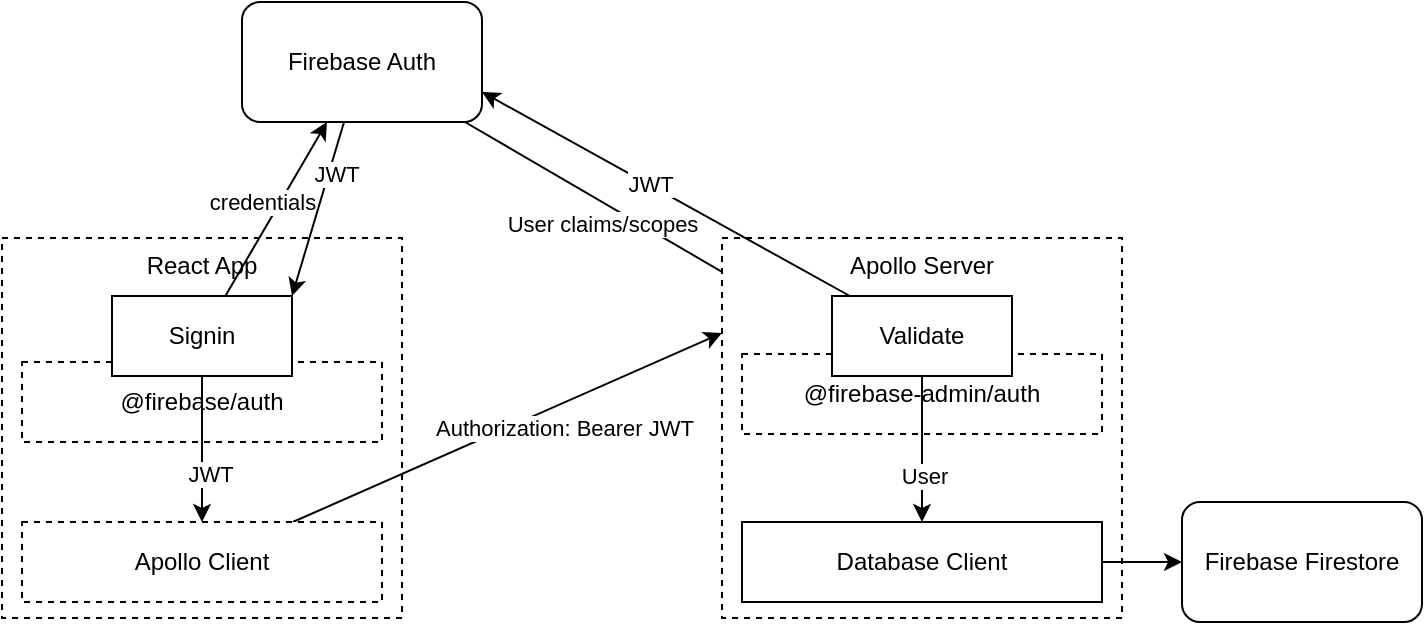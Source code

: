 <mxfile version="20.6.0" type="device"><diagram id="Q38ovf3YplTiVH_JK5f7" name="Page-1"><mxGraphModel dx="1234" dy="697" grid="1" gridSize="10" guides="1" tooltips="1" connect="1" arrows="1" fold="1" page="1" pageScale="1" pageWidth="850" pageHeight="1100" math="0" shadow="0"><root><mxCell id="0"/><mxCell id="1" parent="0"/><mxCell id="FysyP1p5V3M3zGMCoLEX-21" style="edgeStyle=none;rounded=0;orthogonalLoop=1;jettySize=auto;html=1;entryX=0;entryY=0.5;entryDx=0;entryDy=0;" edge="1" parent="1" source="FysyP1p5V3M3zGMCoLEX-1" target="FysyP1p5V3M3zGMCoLEX-16"><mxGeometry relative="1" as="geometry"/></mxCell><mxCell id="FysyP1p5V3M3zGMCoLEX-22" value="User claims/scopes" style="edgeLabel;html=1;align=center;verticalAlign=middle;resizable=0;points=[];" vertex="1" connectable="0" parent="FysyP1p5V3M3zGMCoLEX-21"><mxGeometry x="-0.309" y="2" relative="1" as="geometry"><mxPoint x="4" y="15" as="offset"/></mxGeometry></mxCell><mxCell id="FysyP1p5V3M3zGMCoLEX-1" value="Firebase Auth" style="rounded=1;whiteSpace=wrap;html=1;" vertex="1" parent="1"><mxGeometry x="200" y="120" width="120" height="60" as="geometry"/></mxCell><mxCell id="FysyP1p5V3M3zGMCoLEX-3" value="Firebase Firestore" style="rounded=1;whiteSpace=wrap;html=1;" vertex="1" parent="1"><mxGeometry x="670" y="370" width="120" height="60" as="geometry"/></mxCell><mxCell id="FysyP1p5V3M3zGMCoLEX-5" value="React App" style="rounded=0;whiteSpace=wrap;html=1;dashed=1;verticalAlign=top;" vertex="1" parent="1"><mxGeometry x="80" y="238" width="200" height="190" as="geometry"/></mxCell><mxCell id="FysyP1p5V3M3zGMCoLEX-6" value="Apollo Server" style="rounded=0;whiteSpace=wrap;html=1;dashed=1;verticalAlign=top;" vertex="1" parent="1"><mxGeometry x="440" y="238" width="200" height="190" as="geometry"/></mxCell><mxCell id="FysyP1p5V3M3zGMCoLEX-8" style="rounded=0;orthogonalLoop=1;jettySize=auto;html=1;entryX=0;entryY=0.25;entryDx=0;entryDy=0;" edge="1" parent="1" source="FysyP1p5V3M3zGMCoLEX-7" target="FysyP1p5V3M3zGMCoLEX-6"><mxGeometry relative="1" as="geometry"/></mxCell><mxCell id="FysyP1p5V3M3zGMCoLEX-9" value="Authorization: Bearer JWT" style="edgeLabel;html=1;align=center;verticalAlign=middle;resizable=0;points=[];" vertex="1" connectable="0" parent="FysyP1p5V3M3zGMCoLEX-8"><mxGeometry x="-0.143" relative="1" as="geometry"><mxPoint x="43" y="-7" as="offset"/></mxGeometry></mxCell><mxCell id="FysyP1p5V3M3zGMCoLEX-7" value="Apollo Client" style="rounded=0;whiteSpace=wrap;html=1;dashed=1;" vertex="1" parent="1"><mxGeometry x="90" y="380" width="180" height="40" as="geometry"/></mxCell><mxCell id="FysyP1p5V3M3zGMCoLEX-10" value="@firebase/auth" style="rounded=0;whiteSpace=wrap;html=1;dashed=1;" vertex="1" parent="1"><mxGeometry x="90" y="300" width="180" height="40" as="geometry"/></mxCell><mxCell id="FysyP1p5V3M3zGMCoLEX-13" style="rounded=0;orthogonalLoop=1;jettySize=auto;html=1;" edge="1" parent="1" source="FysyP1p5V3M3zGMCoLEX-12" target="FysyP1p5V3M3zGMCoLEX-1"><mxGeometry relative="1" as="geometry"/></mxCell><mxCell id="FysyP1p5V3M3zGMCoLEX-19" value="credentials" style="edgeLabel;html=1;align=center;verticalAlign=middle;resizable=0;points=[];" vertex="1" connectable="0" parent="FysyP1p5V3M3zGMCoLEX-13"><mxGeometry x="0.161" y="-1" relative="1" as="geometry"><mxPoint x="-12" y="3" as="offset"/></mxGeometry></mxCell><mxCell id="FysyP1p5V3M3zGMCoLEX-25" style="edgeStyle=none;rounded=0;orthogonalLoop=1;jettySize=auto;html=1;" edge="1" parent="1" source="FysyP1p5V3M3zGMCoLEX-12" target="FysyP1p5V3M3zGMCoLEX-7"><mxGeometry relative="1" as="geometry"/></mxCell><mxCell id="FysyP1p5V3M3zGMCoLEX-29" value="JWT" style="edgeLabel;html=1;align=center;verticalAlign=middle;resizable=0;points=[];" vertex="1" connectable="0" parent="FysyP1p5V3M3zGMCoLEX-25"><mxGeometry x="0.343" y="4" relative="1" as="geometry"><mxPoint as="offset"/></mxGeometry></mxCell><mxCell id="FysyP1p5V3M3zGMCoLEX-12" value="Signin" style="rounded=0;whiteSpace=wrap;html=1;" vertex="1" parent="1"><mxGeometry x="135" y="267" width="90" height="40" as="geometry"/></mxCell><mxCell id="FysyP1p5V3M3zGMCoLEX-14" style="edgeStyle=none;rounded=0;orthogonalLoop=1;jettySize=auto;html=1;entryX=1;entryY=0;entryDx=0;entryDy=0;" edge="1" parent="1" source="FysyP1p5V3M3zGMCoLEX-1" target="FysyP1p5V3M3zGMCoLEX-12"><mxGeometry relative="1" as="geometry"/></mxCell><mxCell id="FysyP1p5V3M3zGMCoLEX-15" value="JWT" style="edgeLabel;html=1;align=center;verticalAlign=middle;resizable=0;points=[];" vertex="1" connectable="0" parent="FysyP1p5V3M3zGMCoLEX-14"><mxGeometry x="-0.42" y="3" relative="1" as="geometry"><mxPoint as="offset"/></mxGeometry></mxCell><mxCell id="FysyP1p5V3M3zGMCoLEX-17" value="@firebase-admin/auth" style="rounded=0;whiteSpace=wrap;html=1;dashed=1;" vertex="1" parent="1"><mxGeometry x="450" y="296" width="180" height="40" as="geometry"/></mxCell><mxCell id="FysyP1p5V3M3zGMCoLEX-18" style="edgeStyle=none;rounded=0;orthogonalLoop=1;jettySize=auto;html=1;entryX=1;entryY=0.75;entryDx=0;entryDy=0;" edge="1" parent="1" source="FysyP1p5V3M3zGMCoLEX-16" target="FysyP1p5V3M3zGMCoLEX-1"><mxGeometry relative="1" as="geometry"/></mxCell><mxCell id="FysyP1p5V3M3zGMCoLEX-20" value="JWT" style="edgeLabel;html=1;align=center;verticalAlign=middle;resizable=0;points=[];" vertex="1" connectable="0" parent="FysyP1p5V3M3zGMCoLEX-18"><mxGeometry x="0.094" y="-1" relative="1" as="geometry"><mxPoint as="offset"/></mxGeometry></mxCell><mxCell id="FysyP1p5V3M3zGMCoLEX-27" style="edgeStyle=none;rounded=0;orthogonalLoop=1;jettySize=auto;html=1;" edge="1" parent="1" source="FysyP1p5V3M3zGMCoLEX-16" target="FysyP1p5V3M3zGMCoLEX-26"><mxGeometry relative="1" as="geometry"/></mxCell><mxCell id="FysyP1p5V3M3zGMCoLEX-28" value="User" style="edgeLabel;html=1;align=center;verticalAlign=middle;resizable=0;points=[];" vertex="1" connectable="0" parent="FysyP1p5V3M3zGMCoLEX-27"><mxGeometry x="0.365" y="1" relative="1" as="geometry"><mxPoint as="offset"/></mxGeometry></mxCell><mxCell id="FysyP1p5V3M3zGMCoLEX-16" value="Validate" style="rounded=0;whiteSpace=wrap;html=1;" vertex="1" parent="1"><mxGeometry x="495" y="267" width="90" height="40" as="geometry"/></mxCell><mxCell id="FysyP1p5V3M3zGMCoLEX-24" value="" style="edgeStyle=none;rounded=0;orthogonalLoop=1;jettySize=auto;html=1;" edge="1" parent="1" target="FysyP1p5V3M3zGMCoLEX-3"><mxGeometry relative="1" as="geometry"><mxPoint x="630" y="400" as="sourcePoint"/></mxGeometry></mxCell><mxCell id="FysyP1p5V3M3zGMCoLEX-26" value="Database Client" style="rounded=0;whiteSpace=wrap;html=1;" vertex="1" parent="1"><mxGeometry x="450" y="380" width="180" height="40" as="geometry"/></mxCell></root></mxGraphModel></diagram></mxfile>